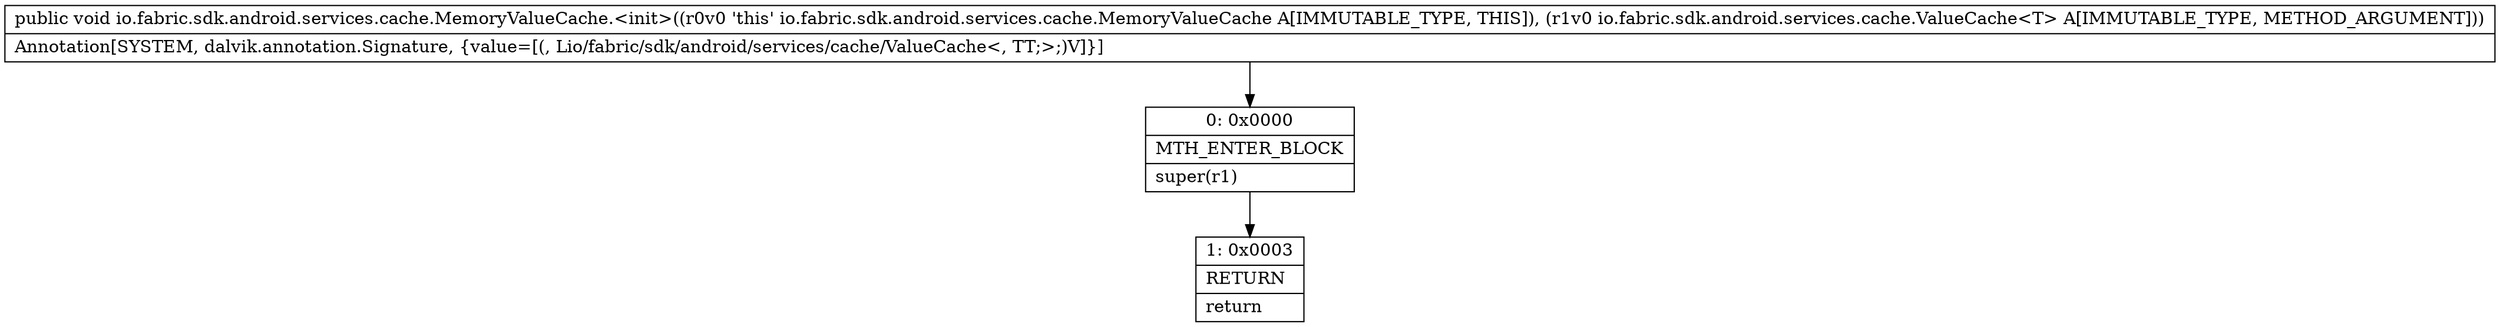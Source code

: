 digraph "CFG forio.fabric.sdk.android.services.cache.MemoryValueCache.\<init\>(Lio\/fabric\/sdk\/android\/services\/cache\/ValueCache;)V" {
Node_0 [shape=record,label="{0\:\ 0x0000|MTH_ENTER_BLOCK\l|super(r1)\l}"];
Node_1 [shape=record,label="{1\:\ 0x0003|RETURN\l|return\l}"];
MethodNode[shape=record,label="{public void io.fabric.sdk.android.services.cache.MemoryValueCache.\<init\>((r0v0 'this' io.fabric.sdk.android.services.cache.MemoryValueCache A[IMMUTABLE_TYPE, THIS]), (r1v0 io.fabric.sdk.android.services.cache.ValueCache\<T\> A[IMMUTABLE_TYPE, METHOD_ARGUMENT]))  | Annotation[SYSTEM, dalvik.annotation.Signature, \{value=[(, Lio\/fabric\/sdk\/android\/services\/cache\/ValueCache\<, TT;\>;)V]\}]\l}"];
MethodNode -> Node_0;
Node_0 -> Node_1;
}

